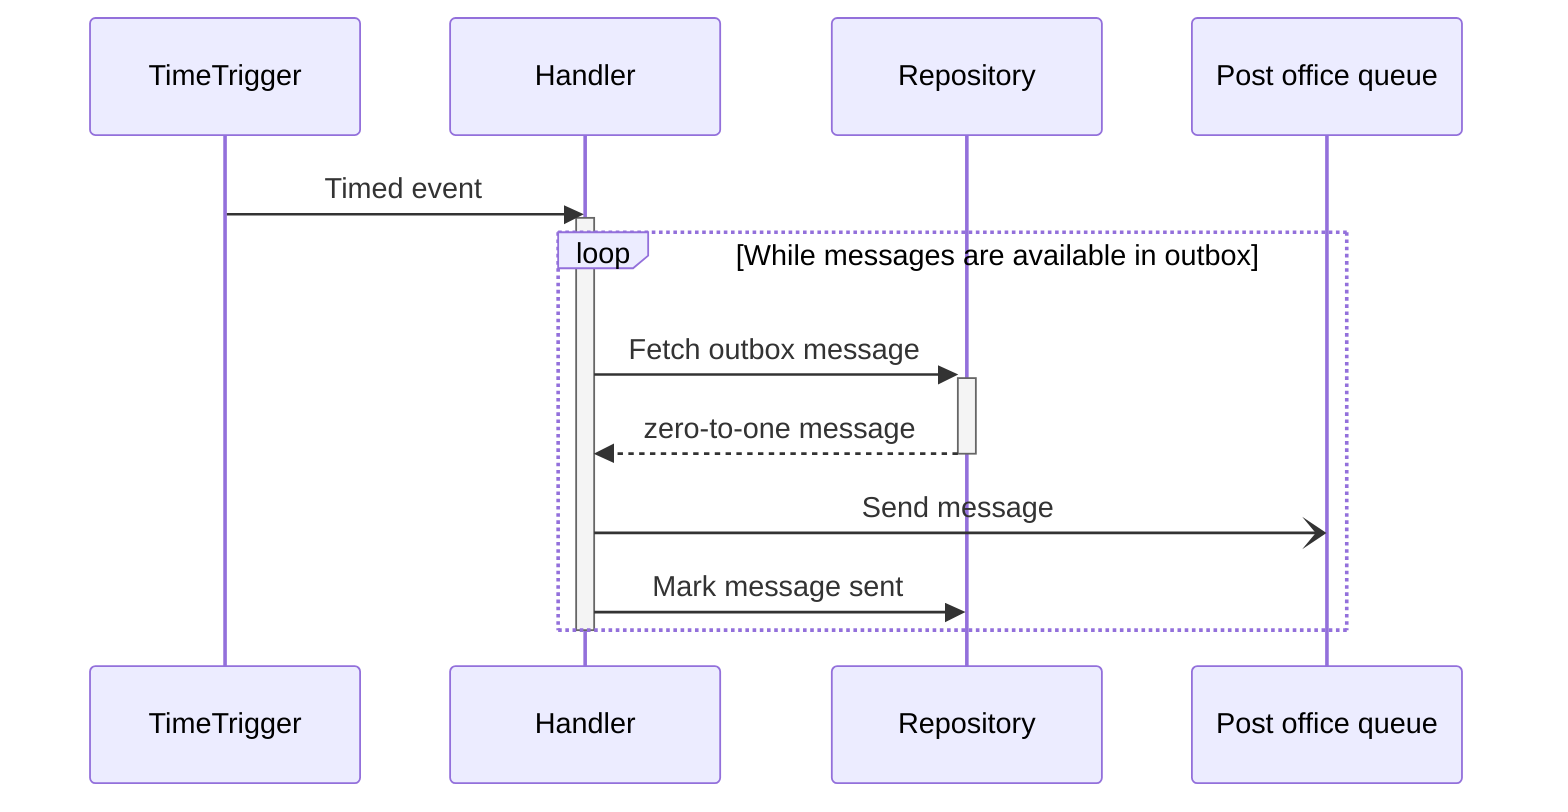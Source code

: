sequenceDiagram
    TimeTrigger->>Handler: Timed event
    activate Handler
    loop While messages are available in outbox
        Handler->>+Repository: Fetch outbox message
        Repository-->>-Handler: zero-to-one message
        Handler-)Post office queue: Send message
        Handler->>Repository: Mark message sent        
    end
    deactivate Handler